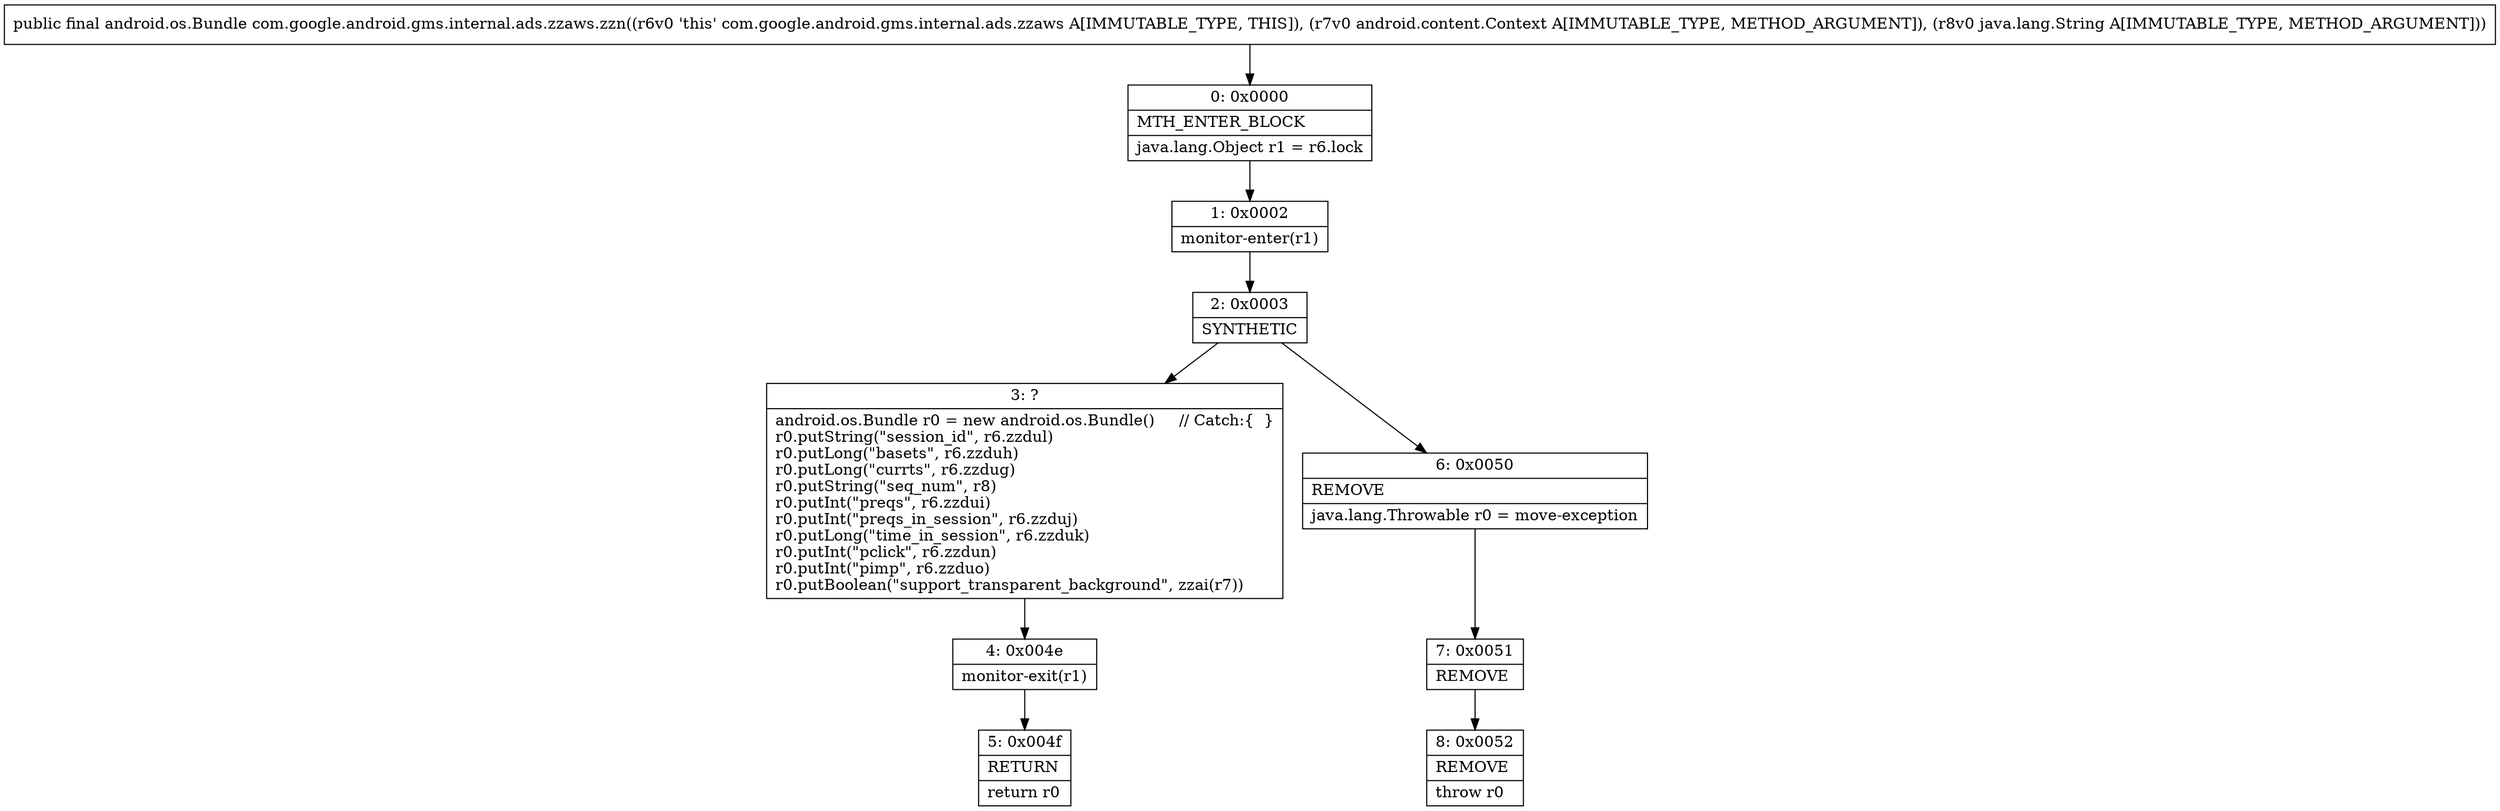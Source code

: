 digraph "CFG forcom.google.android.gms.internal.ads.zzaws.zzn(Landroid\/content\/Context;Ljava\/lang\/String;)Landroid\/os\/Bundle;" {
Node_0 [shape=record,label="{0\:\ 0x0000|MTH_ENTER_BLOCK\l|java.lang.Object r1 = r6.lock\l}"];
Node_1 [shape=record,label="{1\:\ 0x0002|monitor\-enter(r1)\l}"];
Node_2 [shape=record,label="{2\:\ 0x0003|SYNTHETIC\l}"];
Node_3 [shape=record,label="{3\:\ ?|android.os.Bundle r0 = new android.os.Bundle()     \/\/ Catch:\{  \}\lr0.putString(\"session_id\", r6.zzdul)\lr0.putLong(\"basets\", r6.zzduh)\lr0.putLong(\"currts\", r6.zzdug)\lr0.putString(\"seq_num\", r8)\lr0.putInt(\"preqs\", r6.zzdui)\lr0.putInt(\"preqs_in_session\", r6.zzduj)\lr0.putLong(\"time_in_session\", r6.zzduk)\lr0.putInt(\"pclick\", r6.zzdun)\lr0.putInt(\"pimp\", r6.zzduo)\lr0.putBoolean(\"support_transparent_background\", zzai(r7))\l}"];
Node_4 [shape=record,label="{4\:\ 0x004e|monitor\-exit(r1)\l}"];
Node_5 [shape=record,label="{5\:\ 0x004f|RETURN\l|return r0\l}"];
Node_6 [shape=record,label="{6\:\ 0x0050|REMOVE\l|java.lang.Throwable r0 = move\-exception\l}"];
Node_7 [shape=record,label="{7\:\ 0x0051|REMOVE\l}"];
Node_8 [shape=record,label="{8\:\ 0x0052|REMOVE\l|throw r0\l}"];
MethodNode[shape=record,label="{public final android.os.Bundle com.google.android.gms.internal.ads.zzaws.zzn((r6v0 'this' com.google.android.gms.internal.ads.zzaws A[IMMUTABLE_TYPE, THIS]), (r7v0 android.content.Context A[IMMUTABLE_TYPE, METHOD_ARGUMENT]), (r8v0 java.lang.String A[IMMUTABLE_TYPE, METHOD_ARGUMENT])) }"];
MethodNode -> Node_0;
Node_0 -> Node_1;
Node_1 -> Node_2;
Node_2 -> Node_3;
Node_2 -> Node_6;
Node_3 -> Node_4;
Node_4 -> Node_5;
Node_6 -> Node_7;
Node_7 -> Node_8;
}

